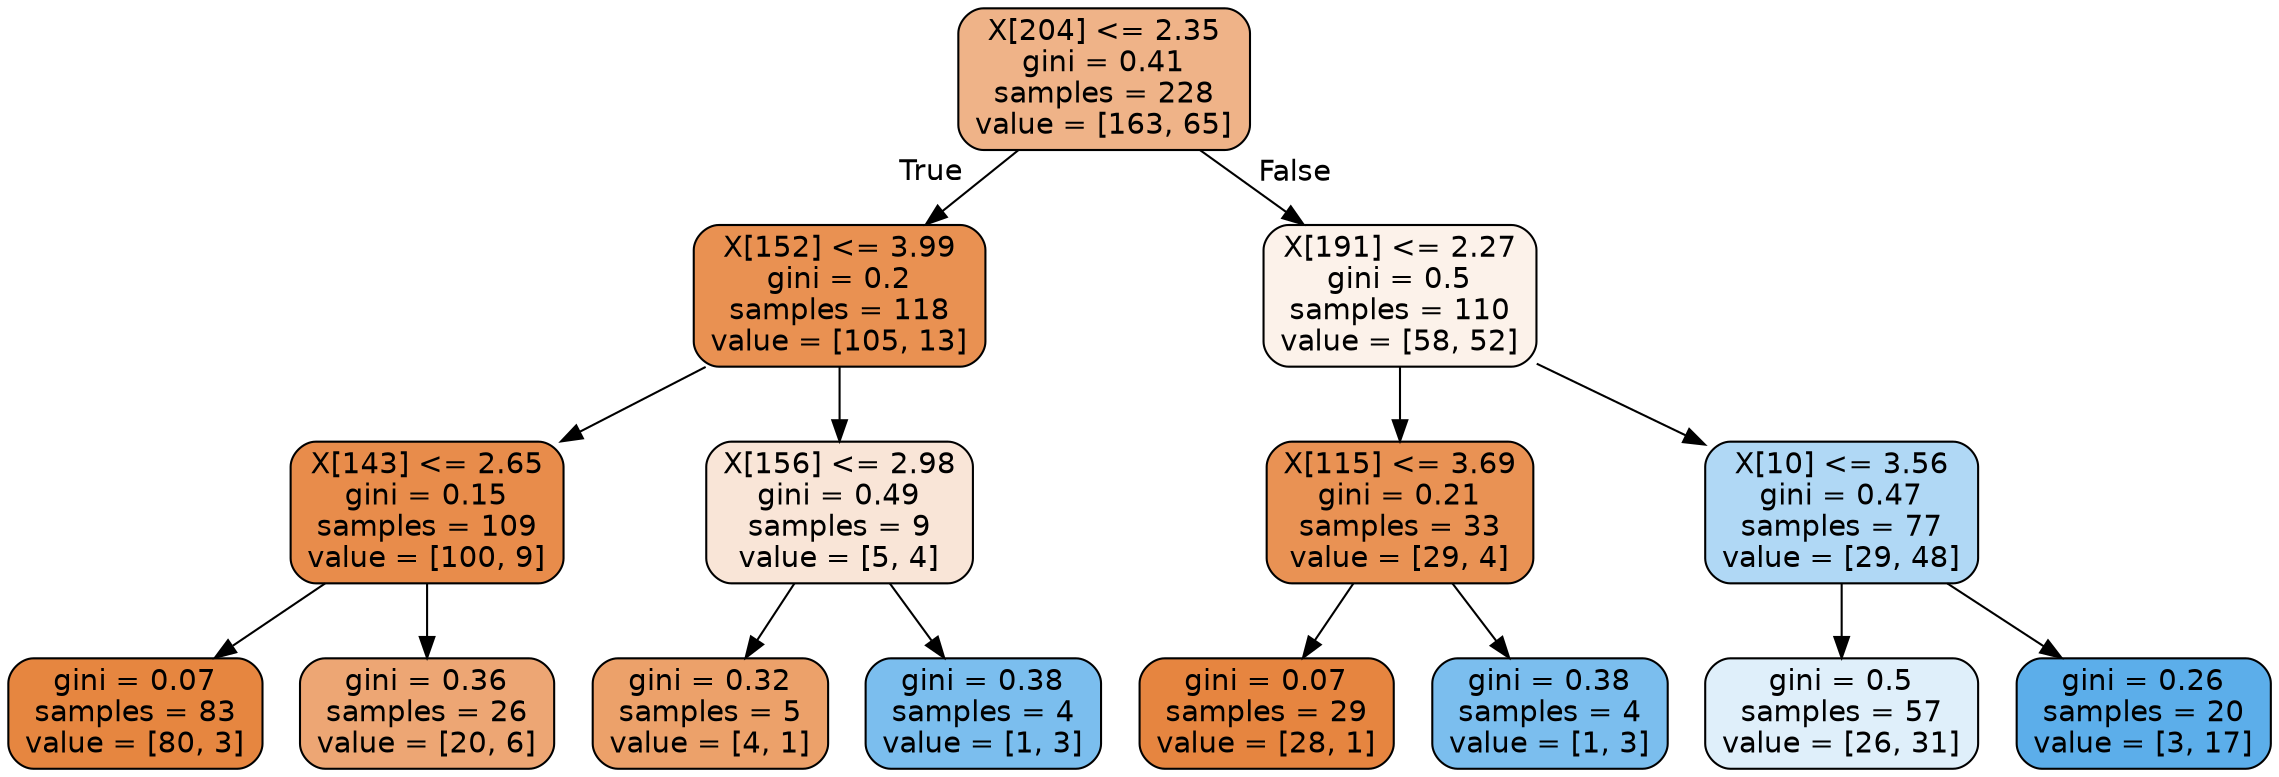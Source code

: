 digraph Tree {
node [shape=box, style="filled, rounded", color="black", fontname=helvetica] ;
edge [fontname=helvetica] ;
0 [label="X[204] <= 2.35\ngini = 0.41\nsamples = 228\nvalue = [163, 65]", fillcolor="#e5813999"] ;
1 [label="X[152] <= 3.99\ngini = 0.2\nsamples = 118\nvalue = [105, 13]", fillcolor="#e58139df"] ;
0 -> 1 [labeldistance=2.5, labelangle=45, headlabel="True"] ;
2 [label="X[143] <= 2.65\ngini = 0.15\nsamples = 109\nvalue = [100, 9]", fillcolor="#e58139e8"] ;
1 -> 2 ;
3 [label="gini = 0.07\nsamples = 83\nvalue = [80, 3]", fillcolor="#e58139f5"] ;
2 -> 3 ;
4 [label="gini = 0.36\nsamples = 26\nvalue = [20, 6]", fillcolor="#e58139b3"] ;
2 -> 4 ;
5 [label="X[156] <= 2.98\ngini = 0.49\nsamples = 9\nvalue = [5, 4]", fillcolor="#e5813933"] ;
1 -> 5 ;
6 [label="gini = 0.32\nsamples = 5\nvalue = [4, 1]", fillcolor="#e58139bf"] ;
5 -> 6 ;
7 [label="gini = 0.38\nsamples = 4\nvalue = [1, 3]", fillcolor="#399de5aa"] ;
5 -> 7 ;
8 [label="X[191] <= 2.27\ngini = 0.5\nsamples = 110\nvalue = [58, 52]", fillcolor="#e581391a"] ;
0 -> 8 [labeldistance=2.5, labelangle=-45, headlabel="False"] ;
9 [label="X[115] <= 3.69\ngini = 0.21\nsamples = 33\nvalue = [29, 4]", fillcolor="#e58139dc"] ;
8 -> 9 ;
10 [label="gini = 0.07\nsamples = 29\nvalue = [28, 1]", fillcolor="#e58139f6"] ;
9 -> 10 ;
11 [label="gini = 0.38\nsamples = 4\nvalue = [1, 3]", fillcolor="#399de5aa"] ;
9 -> 11 ;
12 [label="X[10] <= 3.56\ngini = 0.47\nsamples = 77\nvalue = [29, 48]", fillcolor="#399de565"] ;
8 -> 12 ;
13 [label="gini = 0.5\nsamples = 57\nvalue = [26, 31]", fillcolor="#399de529"] ;
12 -> 13 ;
14 [label="gini = 0.26\nsamples = 20\nvalue = [3, 17]", fillcolor="#399de5d2"] ;
12 -> 14 ;
}